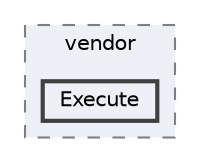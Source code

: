 digraph "dev.sharpishly.com/website/vendor/Execute"
{
 // LATEX_PDF_SIZE
  bgcolor="transparent";
  edge [fontname=Helvetica,fontsize=10,labelfontname=Helvetica,labelfontsize=10];
  node [fontname=Helvetica,fontsize=10,shape=box,height=0.2,width=0.4];
  compound=true
  subgraph clusterdir_6031a4b2d1cb1e9d66cf451e65c1ec22 {
    graph [ bgcolor="#edf0f7", pencolor="grey50", label="vendor", fontname=Helvetica,fontsize=10 style="filled,dashed", URL="dir_6031a4b2d1cb1e9d66cf451e65c1ec22.html",tooltip=""]
  dir_68610e680b99c966e9a8450273ab5c78 [label="Execute", fillcolor="#edf0f7", color="grey25", style="filled,bold", URL="dir_68610e680b99c966e9a8450273ab5c78.html",tooltip=""];
  }
}

